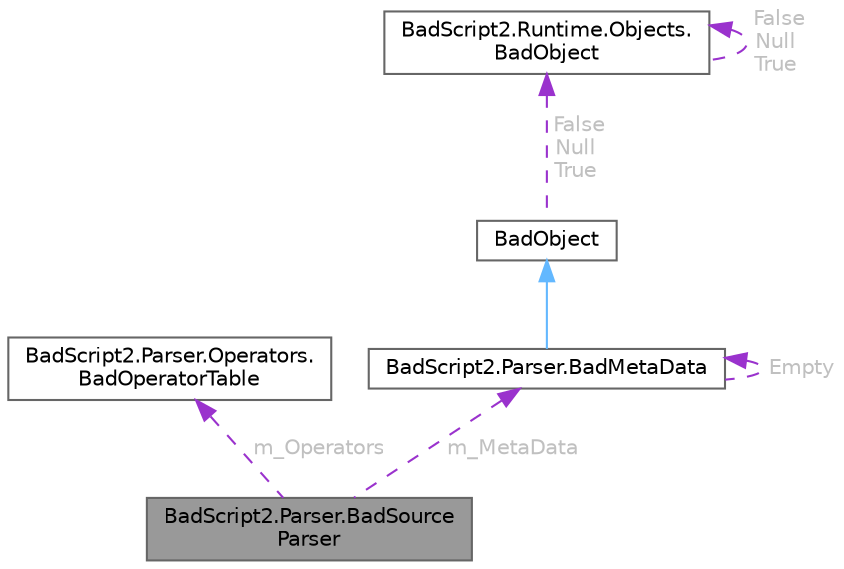 digraph "BadScript2.Parser.BadSourceParser"
{
 // LATEX_PDF_SIZE
  bgcolor="transparent";
  edge [fontname=Helvetica,fontsize=10,labelfontname=Helvetica,labelfontsize=10];
  node [fontname=Helvetica,fontsize=10,shape=box,height=0.2,width=0.4];
  Node1 [id="Node000001",label="BadScript2.Parser.BadSource\lParser",height=0.2,width=0.4,color="gray40", fillcolor="grey60", style="filled", fontcolor="black",tooltip="The Parser of the Language. It turns Source Code into an Expression Tree."];
  Node2 -> Node1 [id="edge1_Node000001_Node000002",dir="back",color="darkorchid3",style="dashed",tooltip=" ",label=" m_Operators",fontcolor="grey" ];
  Node2 [id="Node000002",label="BadScript2.Parser.Operators.\lBadOperatorTable",height=0.2,width=0.4,color="gray40", fillcolor="white", style="filled",URL="$class_bad_script2_1_1_parser_1_1_operators_1_1_bad_operator_table.html",tooltip="Implements the Operator Table used by the Parser."];
  Node3 -> Node1 [id="edge2_Node000001_Node000003",dir="back",color="darkorchid3",style="dashed",tooltip=" ",label=" m_MetaData",fontcolor="grey" ];
  Node3 [id="Node000003",label="BadScript2.Parser.BadMetaData",height=0.2,width=0.4,color="gray40", fillcolor="white", style="filled",URL="$class_bad_script2_1_1_parser_1_1_bad_meta_data.html",tooltip=" "];
  Node4 -> Node3 [id="edge3_Node000003_Node000004",dir="back",color="steelblue1",style="solid",tooltip=" "];
  Node4 [id="Node000004",label="BadObject",height=0.2,width=0.4,color="gray40", fillcolor="white", style="filled",URL="$class_bad_script2_1_1_runtime_1_1_objects_1_1_bad_object.html",tooltip=" "];
  Node5 -> Node4 [id="edge4_Node000004_Node000005",dir="back",color="darkorchid3",style="dashed",tooltip=" ",label=" False\nNull\nTrue",fontcolor="grey" ];
  Node5 [id="Node000005",label="BadScript2.Runtime.Objects.\lBadObject",height=0.2,width=0.4,color="gray40", fillcolor="white", style="filled",URL="$class_bad_script2_1_1_runtime_1_1_objects_1_1_bad_object.html",tooltip=" "];
  Node5 -> Node5 [id="edge5_Node000005_Node000005",dir="back",color="darkorchid3",style="dashed",tooltip=" ",label=" False\nNull\nTrue",fontcolor="grey" ];
  Node3 -> Node3 [id="edge6_Node000003_Node000003",dir="back",color="darkorchid3",style="dashed",tooltip=" ",label=" Empty",fontcolor="grey" ];
}
